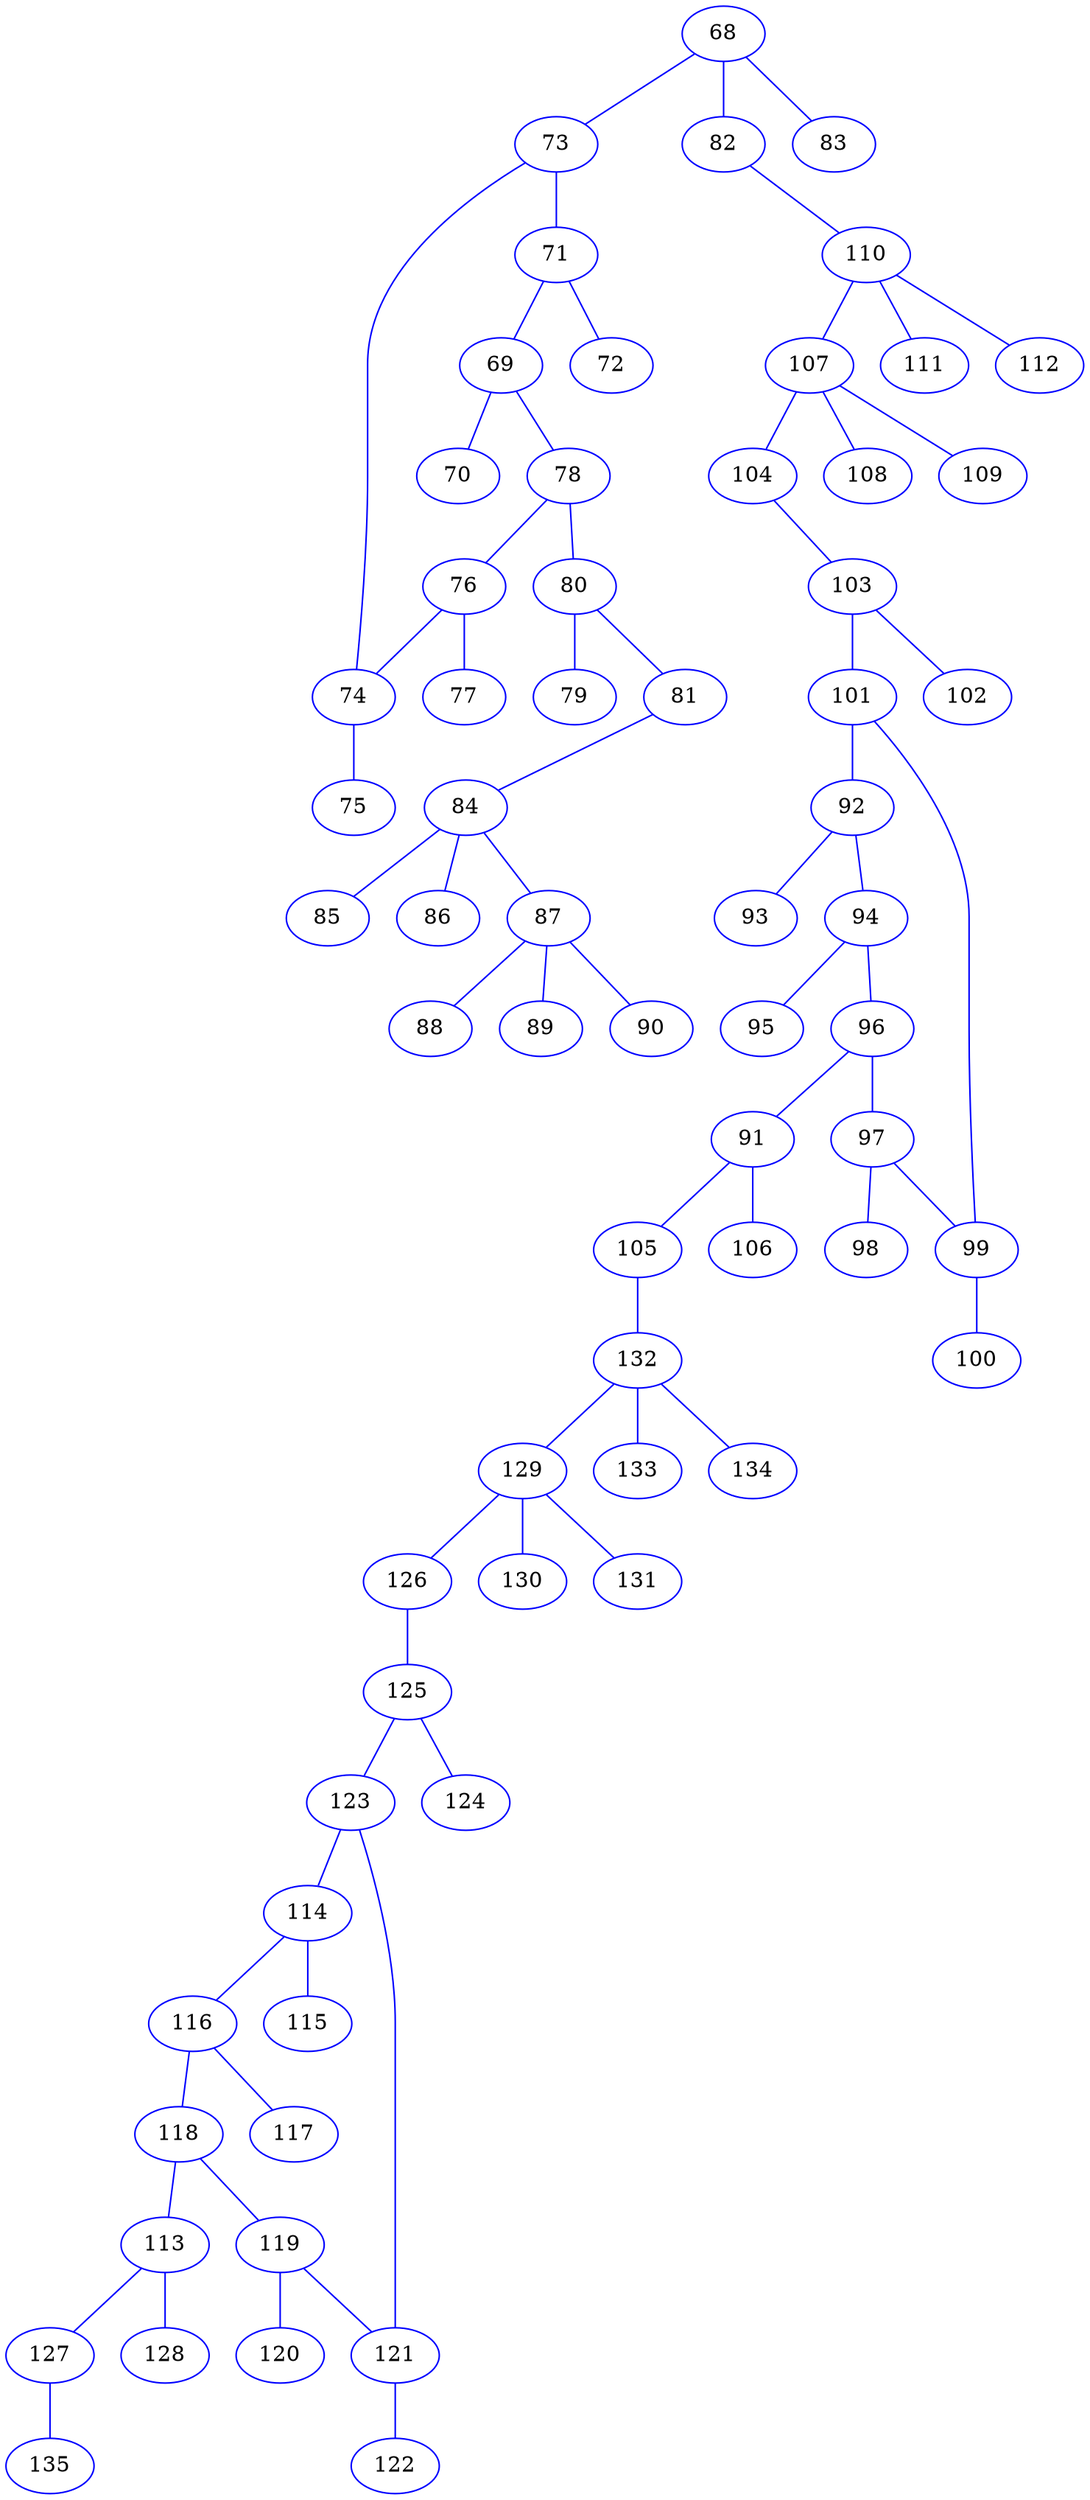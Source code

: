 strict graph "" {
	68	[color=blue];
	73	[color=blue];
	68 -- 73	[color=blue];
	82	[color=blue];
	68 -- 82	[color=blue];
	83	[color=blue];
	68 -- 83	[color=blue];
	71	[color=blue];
	73 -- 71	[color=blue];
	74	[color=blue];
	73 -- 74	[color=blue];
	110	[color=blue];
	82 -- 110	[color=blue];
	69	[color=blue];
	71 -- 69	[color=blue];
	72	[color=blue];
	71 -- 72	[color=blue];
	75	[color=blue];
	74 -- 75	[color=blue];
	70	[color=blue];
	69 -- 70	[color=blue];
	78	[color=blue];
	69 -- 78	[color=blue];
	76	[color=blue];
	78 -- 76	[color=blue];
	80	[color=blue];
	78 -- 80	[color=blue];
	76 -- 74	[color=blue];
	77	[color=blue];
	76 -- 77	[color=blue];
	79	[color=blue];
	80 -- 79	[color=blue];
	81	[color=blue];
	80 -- 81	[color=blue];
	84	[color=blue];
	81 -- 84	[color=blue];
	85	[color=blue];
	84 -- 85	[color=blue];
	86	[color=blue];
	84 -- 86	[color=blue];
	87	[color=blue];
	84 -- 87	[color=blue];
	88	[color=blue];
	87 -- 88	[color=blue];
	89	[color=blue];
	87 -- 89	[color=blue];
	90	[color=blue];
	87 -- 90	[color=blue];
	107	[color=blue];
	110 -- 107	[color=blue];
	111	[color=blue];
	110 -- 111	[color=blue];
	112	[color=blue];
	110 -- 112	[color=blue];
	104	[color=blue];
	107 -- 104	[color=blue];
	108	[color=blue];
	107 -- 108	[color=blue];
	109	[color=blue];
	107 -- 109	[color=blue];
	103	[color=blue];
	104 -- 103	[color=blue];
	101	[color=blue];
	103 -- 101	[color=blue];
	102	[color=blue];
	103 -- 102	[color=blue];
	92	[color=blue];
	101 -- 92	[color=blue];
	99	[color=blue];
	101 -- 99	[color=blue];
	93	[color=blue];
	92 -- 93	[color=blue];
	94	[color=blue];
	92 -- 94	[color=blue];
	100	[color=blue];
	99 -- 100	[color=blue];
	95	[color=blue];
	94 -- 95	[color=blue];
	96	[color=blue];
	94 -- 96	[color=blue];
	91	[color=blue];
	96 -- 91	[color=blue];
	97	[color=blue];
	96 -- 97	[color=blue];
	105	[color=blue];
	91 -- 105	[color=blue];
	106	[color=blue];
	91 -- 106	[color=blue];
	97 -- 99	[color=blue];
	98	[color=blue];
	97 -- 98	[color=blue];
	132	[color=blue];
	105 -- 132	[color=blue];
	129	[color=blue];
	132 -- 129	[color=blue];
	133	[color=blue];
	132 -- 133	[color=blue];
	134	[color=blue];
	132 -- 134	[color=blue];
	126	[color=blue];
	129 -- 126	[color=blue];
	130	[color=blue];
	129 -- 130	[color=blue];
	131	[color=blue];
	129 -- 131	[color=blue];
	125	[color=blue];
	126 -- 125	[color=blue];
	123	[color=blue];
	125 -- 123	[color=blue];
	124	[color=blue];
	125 -- 124	[color=blue];
	114	[color=blue];
	123 -- 114	[color=blue];
	121	[color=blue];
	123 -- 121	[color=blue];
	115	[color=blue];
	114 -- 115	[color=blue];
	116	[color=blue];
	114 -- 116	[color=blue];
	122	[color=blue];
	121 -- 122	[color=blue];
	117	[color=blue];
	116 -- 117	[color=blue];
	118	[color=blue];
	116 -- 118	[color=blue];
	113	[color=blue];
	118 -- 113	[color=blue];
	119	[color=blue];
	118 -- 119	[color=blue];
	127	[color=blue];
	113 -- 127	[color=blue];
	128	[color=blue];
	113 -- 128	[color=blue];
	119 -- 121	[color=blue];
	120	[color=blue];
	119 -- 120	[color=blue];
	135	[color=blue];
	127 -- 135	[color=blue];
}
